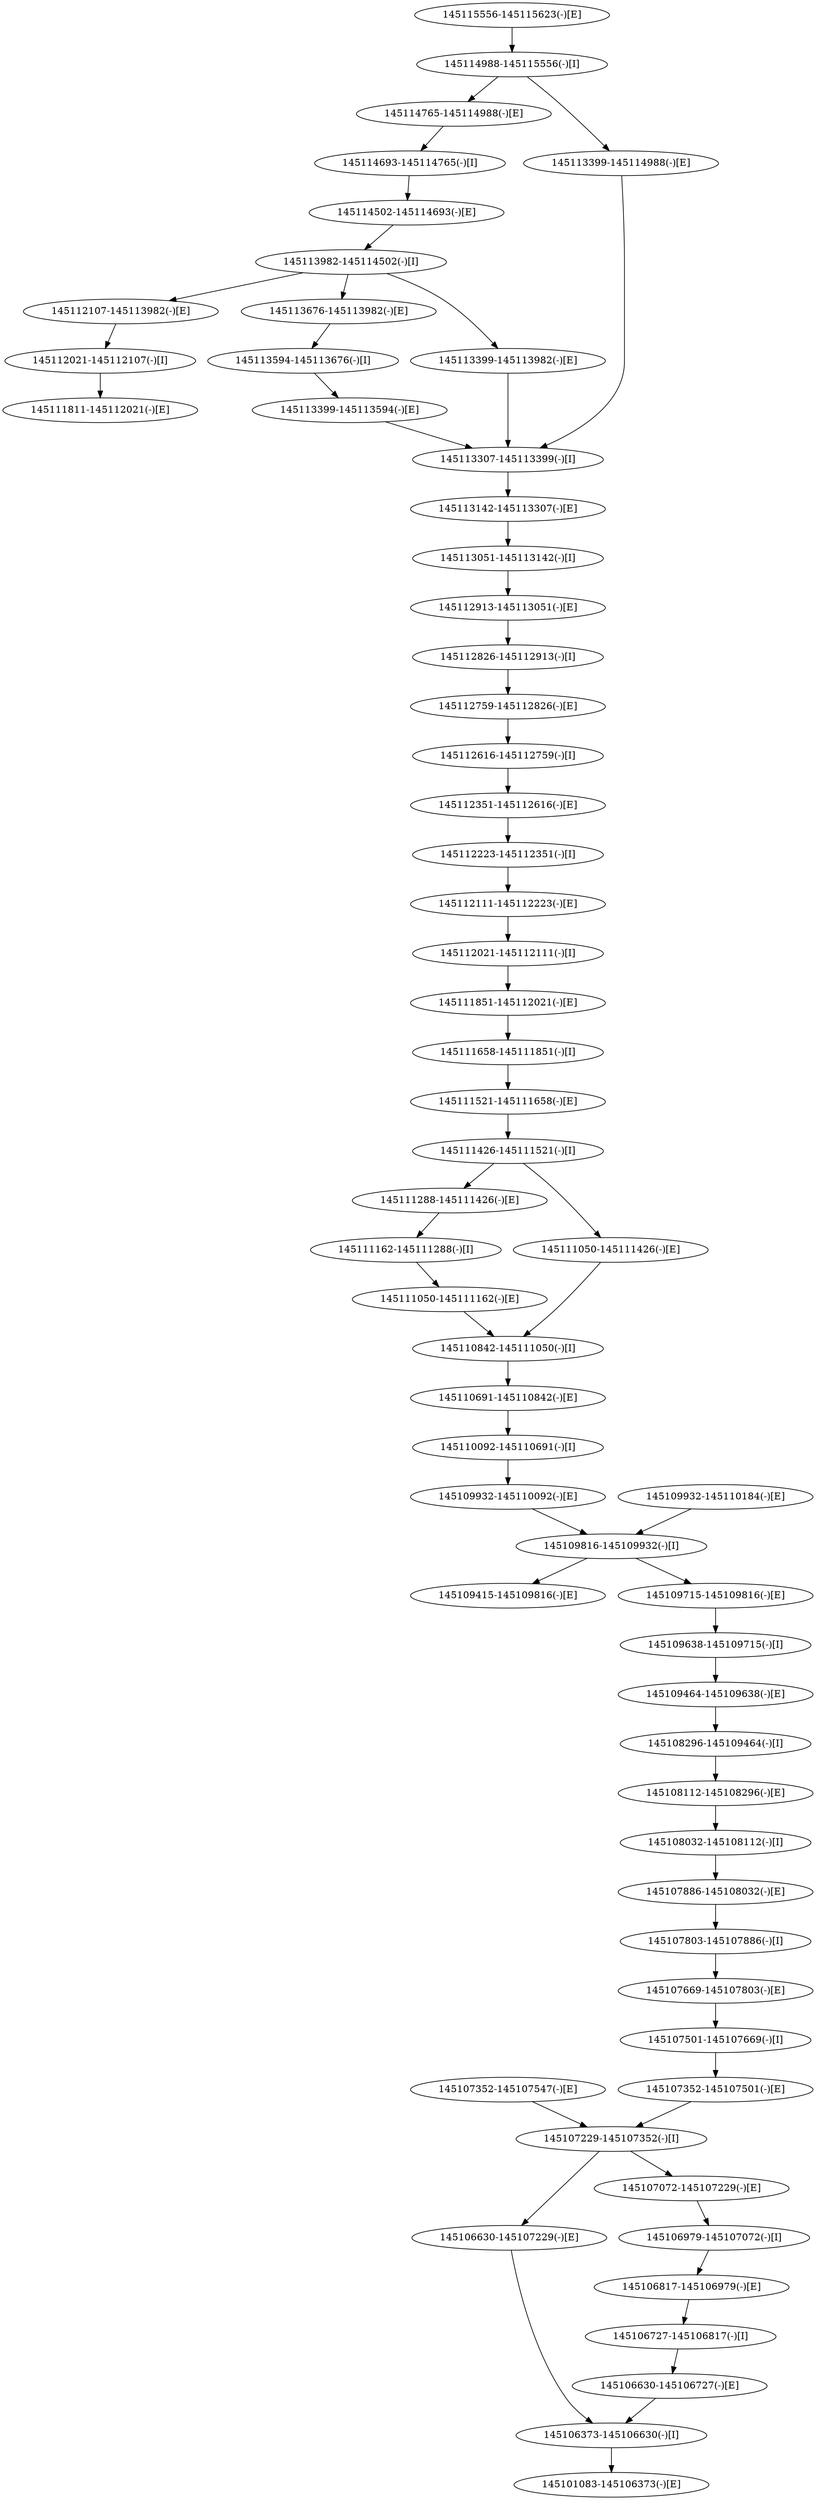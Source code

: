 strict digraph G {
"145107886-145108032(-)[E]" [ids="VCAP_SHEZH2.723531.1.7,VCAP_SHSCRAMBLE.745959.1.7"];
"145108032-145108112(-)[I]" [ids="VCAP_SHEZH2.723531.1,VCAP_SHSCRAMBLE.745959.1"];
"145106727-145106817(-)[I]" [ids="VCAP_SHEZH2.723531.1,VCAP_SHSCRAMBLE.745959.1"];
"145109415-145109816(-)[E]" [ids="LNCAP_SHEZH2.573457.1.1,LNCAP_SHSCRAMBLE.795415.1.1"];
"145111288-145111426(-)[E]" [ids="VCAP_SHEZH2.723531.1.14"];
"145106979-145107072(-)[I]" [ids="LNCAP_SHEZH2.573451.2,VCAP_SHEZH2.723531.1,VCAP_SHSCRAMBLE.745959.1"];
"145108112-145108296(-)[E]" [ids="VCAP_SHEZH2.723531.1.8,VCAP_SHSCRAMBLE.745959.1.8"];
"145109932-145110092(-)[E]" [ids="VCAP_SHEZH2.723531.1.11,VCAP_SHSCRAMBLE.745959.1.11"];
"145106817-145106979(-)[E]" [ids="LNCAP_SHEZH2.573451.2.1,VCAP_SHEZH2.723531.1.3,VCAP_SHSCRAMBLE.745959.1.3"];
"145109638-145109715(-)[I]" [ids="VCAP_SHEZH2.723531.1,VCAP_SHSCRAMBLE.745959.1"];
"145107352-145107547(-)[E]" [ids="LNCAP_SHEZH2.573451.2.3"];
"145109816-145109932(-)[I]" [ids="LNCAP_SHEZH2.573457.1,LNCAP_SHSCRAMBLE.795415.1,VCAP_SHEZH2.723531.1,VCAP_SHSCRAMBLE.745959.1"];
"145114988-145115556(-)[I]" [ids="LNCAP_SHEZH2.573467.1,LNCAP_SHSCRAMBLE.795421.1,VCAP_SHEZH2.723531.1,VCAP_SHSCRAMBLE.745959.1"];
"145112826-145112913(-)[I]" [ids="VCAP_SHEZH2.723531.1,VCAP_SHSCRAMBLE.745959.1"];
"145114502-145114693(-)[E]" [ids="LNCAP_SHSCRAMBLE.795421.1.2,VCAP_SHEZH2.723531.1.24,VCAP_SHSCRAMBLE.745959.1.22"];
"145107501-145107669(-)[I]" [ids="VCAP_SHEZH2.723531.1,VCAP_SHSCRAMBLE.745959.1"];
"145112107-145113982(-)[E]" [ids="LNCAP_SHEZH2.573463.1.2,LNCAP_SHSCRAMBLE.795421.1.1"];
"145109464-145109638(-)[E]" [ids="VCAP_SHEZH2.723531.1.9,VCAP_SHSCRAMBLE.745959.1.9"];
"145106373-145106630(-)[I]" [ids="VCAP_SHEZH2.723531.1,VCAP_SHSCRAMBLE.745959.1"];
"145106630-145107229(-)[E]" [ids="LNCAP_SHEZH2.573451.1.1"];
"145106630-145106727(-)[E]" [ids="VCAP_SHEZH2.723531.1.2,VCAP_SHSCRAMBLE.745959.1.2"];
"145112616-145112759(-)[I]" [ids="VCAP_SHEZH2.723531.1,VCAP_SHSCRAMBLE.745959.1"];
"145113307-145113399(-)[I]" [ids="LNCAP_SHEZH2.573467.1,VCAP_SHEZH2.723531.1,VCAP_SHSCRAMBLE.745959.1"];
"145111050-145111162(-)[E]" [ids="VCAP_SHEZH2.723531.1.13"];
"145113676-145113982(-)[E]" [ids="VCAP_SHEZH2.723531.1.23"];
"145109715-145109816(-)[E]" [ids="VCAP_SHEZH2.723531.1.10,VCAP_SHSCRAMBLE.745959.1.10"];
"145111162-145111288(-)[I]" [ids="VCAP_SHEZH2.723531.1"];
"145107229-145107352(-)[I]" [ids="LNCAP_SHEZH2.573451.2,VCAP_SHEZH2.723531.1,VCAP_SHSCRAMBLE.745959.1"];
"145113051-145113142(-)[I]" [ids="VCAP_SHEZH2.723531.1,VCAP_SHSCRAMBLE.745959.1"];
"145113142-145113307(-)[E]" [ids="LNCAP_SHEZH2.573467.1.1,VCAP_SHEZH2.723531.1.21,VCAP_SHSCRAMBLE.745959.1.20"];
"145111851-145112021(-)[E]" [ids="VCAP_SHEZH2.723531.1.16,VCAP_SHSCRAMBLE.745959.1.15"];
"145112351-145112616(-)[E]" [ids="VCAP_SHEZH2.723531.1.18,VCAP_SHSCRAMBLE.745959.1.17"];
"145114765-145114988(-)[E]" [ids="LNCAP_SHSCRAMBLE.795421.1.3,VCAP_SHEZH2.723531.1.25,VCAP_SHSCRAMBLE.745959.1.23"];
"145113399-145113594(-)[E]" [ids="VCAP_SHEZH2.723531.1.22"];
"145110842-145111050(-)[I]" [ids="VCAP_SHEZH2.723531.1,VCAP_SHSCRAMBLE.745959.1"];
"145108296-145109464(-)[I]" [ids="VCAP_SHEZH2.723531.1,VCAP_SHSCRAMBLE.745959.1"];
"145110092-145110691(-)[I]" [ids="VCAP_SHEZH2.723531.1,VCAP_SHSCRAMBLE.745959.1"];
"145112913-145113051(-)[E]" [ids="VCAP_SHEZH2.723531.1.20,VCAP_SHSCRAMBLE.745959.1.19"];
"145111658-145111851(-)[I]" [ids="VCAP_SHEZH2.723531.1,VCAP_SHSCRAMBLE.745959.1"];
"145111426-145111521(-)[I]" [ids="VCAP_SHEZH2.723531.1,VCAP_SHSCRAMBLE.745959.1"];
"145115556-145115623(-)[E]" [ids="LNCAP_SHEZH2.573467.1.3,LNCAP_SHSCRAMBLE.795421.1.4,VCAP_SHEZH2.723531.1.26,VCAP_SHSCRAMBLE.745959.1.24"];
"145107072-145107229(-)[E]" [ids="LNCAP_SHEZH2.573451.2.2,VCAP_SHEZH2.723531.1.4,VCAP_SHSCRAMBLE.745959.1.4"];
"145112759-145112826(-)[E]" [ids="VCAP_SHEZH2.723531.1.19,VCAP_SHSCRAMBLE.745959.1.18"];
"145113982-145114502(-)[I]" [ids="LNCAP_SHSCRAMBLE.795421.1,VCAP_SHEZH2.723531.1,VCAP_SHSCRAMBLE.745959.1"];
"145113399-145114988(-)[E]" [ids="LNCAP_SHEZH2.573467.1.2,LNCAP_SHEZH2.573467.2.1"];
"145113594-145113676(-)[I]" [ids="VCAP_SHEZH2.723531.1"];
"145111811-145112021(-)[E]" [ids="LNCAP_SHEZH2.573463.1.1"];
"145107669-145107803(-)[E]" [ids="VCAP_SHEZH2.723531.1.6,VCAP_SHSCRAMBLE.745959.1.6"];
"145107352-145107501(-)[E]" [ids="VCAP_SHEZH2.723531.1.5,VCAP_SHSCRAMBLE.745959.1.5"];
"145114693-145114765(-)[I]" [ids="LNCAP_SHSCRAMBLE.795421.1,VCAP_SHEZH2.723531.1,VCAP_SHSCRAMBLE.745959.1"];
"145109932-145110184(-)[E]" [ids="LNCAP_SHEZH2.573457.1.2,LNCAP_SHSCRAMBLE.795415.1.2"];
"145111521-145111658(-)[E]" [ids="VCAP_SHEZH2.723531.1.15,VCAP_SHSCRAMBLE.745959.1.14"];
"145107803-145107886(-)[I]" [ids="VCAP_SHEZH2.723531.1,VCAP_SHSCRAMBLE.745959.1"];
"145110691-145110842(-)[E]" [ids="VCAP_SHEZH2.723531.1.12,VCAP_SHSCRAMBLE.745959.1.12"];
"145113399-145113982(-)[E]" [ids="VCAP_SHSCRAMBLE.745959.1.21"];
"145112021-145112107(-)[I]" [ids="LNCAP_SHEZH2.573463.1"];
"145112021-145112111(-)[I]" [ids="VCAP_SHEZH2.723531.1,VCAP_SHSCRAMBLE.745959.1"];
"145112111-145112223(-)[E]" [ids="VCAP_SHEZH2.723531.1.17,VCAP_SHSCRAMBLE.745959.1.16"];
"145112223-145112351(-)[I]" [ids="VCAP_SHEZH2.723531.1,VCAP_SHSCRAMBLE.745959.1"];
"145101083-145106373(-)[E]" [ids="VCAP_SHEZH2.723531.1.1,VCAP_SHSCRAMBLE.745959.1.1"];
"145111050-145111426(-)[E]" [ids="VCAP_SHSCRAMBLE.745959.1.13"];
"145107886-145108032(-)[E]" -> "145107803-145107886(-)[I]";
"145108032-145108112(-)[I]" -> "145107886-145108032(-)[E]";
"145106727-145106817(-)[I]" -> "145106630-145106727(-)[E]";
"145111288-145111426(-)[E]" -> "145111162-145111288(-)[I]";
"145106979-145107072(-)[I]" -> "145106817-145106979(-)[E]";
"145108112-145108296(-)[E]" -> "145108032-145108112(-)[I]";
"145109932-145110092(-)[E]" -> "145109816-145109932(-)[I]";
"145106817-145106979(-)[E]" -> "145106727-145106817(-)[I]";
"145109638-145109715(-)[I]" -> "145109464-145109638(-)[E]";
"145107352-145107547(-)[E]" -> "145107229-145107352(-)[I]";
"145109816-145109932(-)[I]" -> "145109715-145109816(-)[E]";
"145109816-145109932(-)[I]" -> "145109415-145109816(-)[E]";
"145114988-145115556(-)[I]" -> "145113399-145114988(-)[E]";
"145114988-145115556(-)[I]" -> "145114765-145114988(-)[E]";
"145112826-145112913(-)[I]" -> "145112759-145112826(-)[E]";
"145114502-145114693(-)[E]" -> "145113982-145114502(-)[I]";
"145107501-145107669(-)[I]" -> "145107352-145107501(-)[E]";
"145112107-145113982(-)[E]" -> "145112021-145112107(-)[I]";
"145109464-145109638(-)[E]" -> "145108296-145109464(-)[I]";
"145106373-145106630(-)[I]" -> "145101083-145106373(-)[E]";
"145106630-145107229(-)[E]" -> "145106373-145106630(-)[I]";
"145106630-145106727(-)[E]" -> "145106373-145106630(-)[I]";
"145112616-145112759(-)[I]" -> "145112351-145112616(-)[E]";
"145113307-145113399(-)[I]" -> "145113142-145113307(-)[E]";
"145111050-145111162(-)[E]" -> "145110842-145111050(-)[I]";
"145113676-145113982(-)[E]" -> "145113594-145113676(-)[I]";
"145109715-145109816(-)[E]" -> "145109638-145109715(-)[I]";
"145111162-145111288(-)[I]" -> "145111050-145111162(-)[E]";
"145107229-145107352(-)[I]" -> "145106630-145107229(-)[E]";
"145107229-145107352(-)[I]" -> "145107072-145107229(-)[E]";
"145113051-145113142(-)[I]" -> "145112913-145113051(-)[E]";
"145113142-145113307(-)[E]" -> "145113051-145113142(-)[I]";
"145111851-145112021(-)[E]" -> "145111658-145111851(-)[I]";
"145112351-145112616(-)[E]" -> "145112223-145112351(-)[I]";
"145114765-145114988(-)[E]" -> "145114693-145114765(-)[I]";
"145113399-145113594(-)[E]" -> "145113307-145113399(-)[I]";
"145110842-145111050(-)[I]" -> "145110691-145110842(-)[E]";
"145108296-145109464(-)[I]" -> "145108112-145108296(-)[E]";
"145110092-145110691(-)[I]" -> "145109932-145110092(-)[E]";
"145112913-145113051(-)[E]" -> "145112826-145112913(-)[I]";
"145111658-145111851(-)[I]" -> "145111521-145111658(-)[E]";
"145111426-145111521(-)[I]" -> "145111288-145111426(-)[E]";
"145111426-145111521(-)[I]" -> "145111050-145111426(-)[E]";
"145115556-145115623(-)[E]" -> "145114988-145115556(-)[I]";
"145107072-145107229(-)[E]" -> "145106979-145107072(-)[I]";
"145112759-145112826(-)[E]" -> "145112616-145112759(-)[I]";
"145113982-145114502(-)[I]" -> "145113399-145113982(-)[E]";
"145113982-145114502(-)[I]" -> "145112107-145113982(-)[E]";
"145113982-145114502(-)[I]" -> "145113676-145113982(-)[E]";
"145113399-145114988(-)[E]" -> "145113307-145113399(-)[I]";
"145113594-145113676(-)[I]" -> "145113399-145113594(-)[E]";
"145107669-145107803(-)[E]" -> "145107501-145107669(-)[I]";
"145107352-145107501(-)[E]" -> "145107229-145107352(-)[I]";
"145114693-145114765(-)[I]" -> "145114502-145114693(-)[E]";
"145109932-145110184(-)[E]" -> "145109816-145109932(-)[I]";
"145111521-145111658(-)[E]" -> "145111426-145111521(-)[I]";
"145107803-145107886(-)[I]" -> "145107669-145107803(-)[E]";
"145110691-145110842(-)[E]" -> "145110092-145110691(-)[I]";
"145113399-145113982(-)[E]" -> "145113307-145113399(-)[I]";
"145112021-145112107(-)[I]" -> "145111811-145112021(-)[E]";
"145112021-145112111(-)[I]" -> "145111851-145112021(-)[E]";
"145112111-145112223(-)[E]" -> "145112021-145112111(-)[I]";
"145112223-145112351(-)[I]" -> "145112111-145112223(-)[E]";
"145111050-145111426(-)[E]" -> "145110842-145111050(-)[I]";
}
